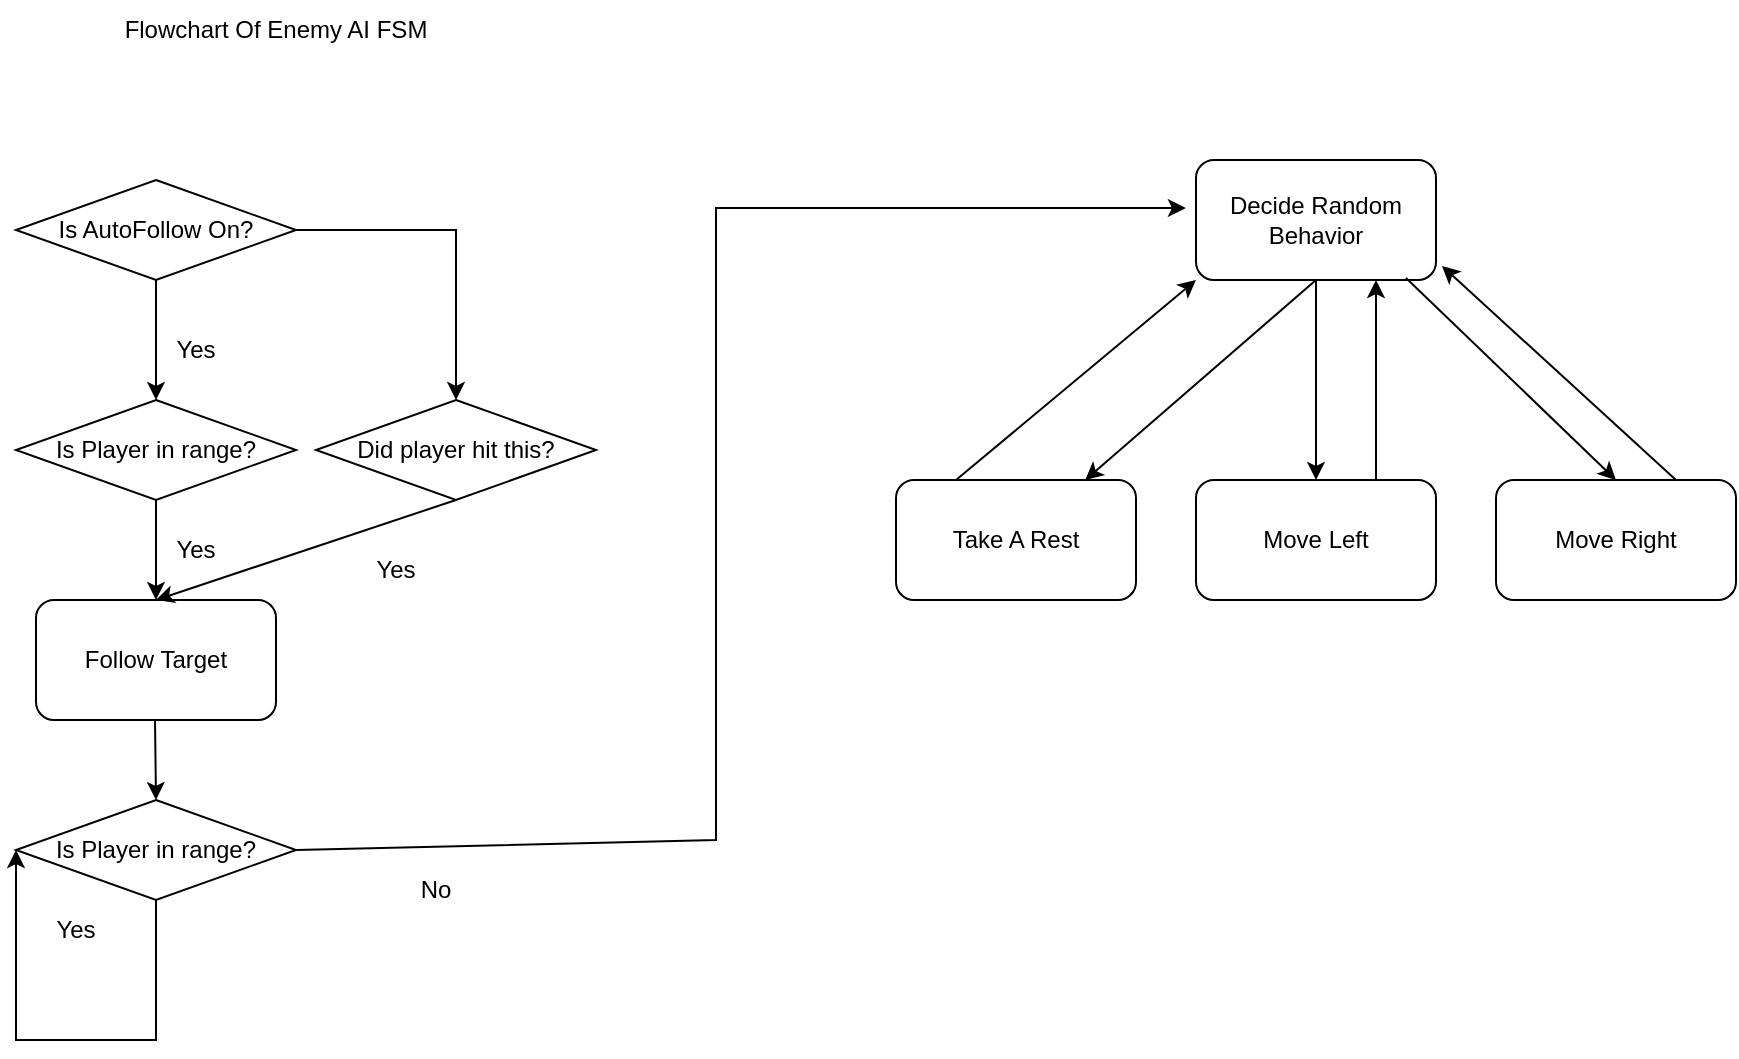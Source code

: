 <mxfile version="16.6.4" type="device"><diagram id="C5RBs43oDa-KdzZeNtuy" name="Page-1"><mxGraphModel dx="1422" dy="794" grid="1" gridSize="10" guides="1" tooltips="1" connect="1" arrows="1" fold="1" page="1" pageScale="1" pageWidth="827" pageHeight="1169" math="0" shadow="0"><root><mxCell id="WIyWlLk6GJQsqaUBKTNV-0"/><mxCell id="WIyWlLk6GJQsqaUBKTNV-1" parent="WIyWlLk6GJQsqaUBKTNV-0"/><mxCell id="P7TJK42JSpdQYKkmk7hn-0" value="Take A Rest" style="rounded=1;whiteSpace=wrap;html=1;" vertex="1" parent="WIyWlLk6GJQsqaUBKTNV-1"><mxGeometry x="450" y="240" width="120" height="60" as="geometry"/></mxCell><mxCell id="P7TJK42JSpdQYKkmk7hn-1" value="Flowchart Of Enemy AI FSM" style="text;html=1;strokeColor=none;fillColor=none;align=center;verticalAlign=middle;whiteSpace=wrap;rounded=0;" vertex="1" parent="WIyWlLk6GJQsqaUBKTNV-1"><mxGeometry x="10" width="260" height="30" as="geometry"/></mxCell><mxCell id="P7TJK42JSpdQYKkmk7hn-3" value="Follow Target" style="rounded=1;whiteSpace=wrap;html=1;" vertex="1" parent="WIyWlLk6GJQsqaUBKTNV-1"><mxGeometry x="20" y="300" width="120" height="60" as="geometry"/></mxCell><mxCell id="P7TJK42JSpdQYKkmk7hn-4" value="Move Right" style="rounded=1;whiteSpace=wrap;html=1;" vertex="1" parent="WIyWlLk6GJQsqaUBKTNV-1"><mxGeometry x="750" y="240" width="120" height="60" as="geometry"/></mxCell><mxCell id="P7TJK42JSpdQYKkmk7hn-5" value="Move Left" style="rounded=1;whiteSpace=wrap;html=1;" vertex="1" parent="WIyWlLk6GJQsqaUBKTNV-1"><mxGeometry x="600" y="240" width="120" height="60" as="geometry"/></mxCell><mxCell id="P7TJK42JSpdQYKkmk7hn-6" value="Decide Random Behavior" style="rounded=1;whiteSpace=wrap;html=1;" vertex="1" parent="WIyWlLk6GJQsqaUBKTNV-1"><mxGeometry x="600" y="80" width="120" height="60" as="geometry"/></mxCell><mxCell id="P7TJK42JSpdQYKkmk7hn-7" value="" style="endArrow=classic;html=1;rounded=0;exitX=0.5;exitY=1;exitDx=0;exitDy=0;" edge="1" parent="WIyWlLk6GJQsqaUBKTNV-1" source="P7TJK42JSpdQYKkmk7hn-6" target="P7TJK42JSpdQYKkmk7hn-0"><mxGeometry width="50" height="50" relative="1" as="geometry"><mxPoint x="960" y="270" as="sourcePoint"/><mxPoint x="1010" y="220" as="targetPoint"/></mxGeometry></mxCell><mxCell id="P7TJK42JSpdQYKkmk7hn-8" value="" style="endArrow=classic;html=1;rounded=0;exitX=0.5;exitY=1;exitDx=0;exitDy=0;entryX=0.5;entryY=0;entryDx=0;entryDy=0;" edge="1" parent="WIyWlLk6GJQsqaUBKTNV-1" source="P7TJK42JSpdQYKkmk7hn-6" target="P7TJK42JSpdQYKkmk7hn-5"><mxGeometry width="50" height="50" relative="1" as="geometry"><mxPoint x="670" y="150" as="sourcePoint"/><mxPoint x="554.615" y="250" as="targetPoint"/></mxGeometry></mxCell><mxCell id="P7TJK42JSpdQYKkmk7hn-9" value="" style="endArrow=classic;html=1;rounded=0;entryX=0.5;entryY=0;entryDx=0;entryDy=0;exitX=0.875;exitY=0.983;exitDx=0;exitDy=0;exitPerimeter=0;" edge="1" parent="WIyWlLk6GJQsqaUBKTNV-1" source="P7TJK42JSpdQYKkmk7hn-6" target="P7TJK42JSpdQYKkmk7hn-4"><mxGeometry width="50" height="50" relative="1" as="geometry"><mxPoint x="660" y="140" as="sourcePoint"/><mxPoint x="670" y="250" as="targetPoint"/></mxGeometry></mxCell><mxCell id="P7TJK42JSpdQYKkmk7hn-13" value="Is Player in range?" style="rhombus;whiteSpace=wrap;html=1;" vertex="1" parent="WIyWlLk6GJQsqaUBKTNV-1"><mxGeometry x="10" y="200" width="140" height="50" as="geometry"/></mxCell><mxCell id="P7TJK42JSpdQYKkmk7hn-14" value="Is AutoFollow On?" style="rhombus;whiteSpace=wrap;html=1;" vertex="1" parent="WIyWlLk6GJQsqaUBKTNV-1"><mxGeometry x="10" y="90" width="140" height="50" as="geometry"/></mxCell><mxCell id="P7TJK42JSpdQYKkmk7hn-15" value="" style="endArrow=classic;html=1;rounded=0;exitX=0.5;exitY=1;exitDx=0;exitDy=0;entryX=0.5;entryY=0;entryDx=0;entryDy=0;" edge="1" parent="WIyWlLk6GJQsqaUBKTNV-1" source="P7TJK42JSpdQYKkmk7hn-14" target="P7TJK42JSpdQYKkmk7hn-13"><mxGeometry width="50" height="50" relative="1" as="geometry"><mxPoint x="620" y="190" as="sourcePoint"/><mxPoint x="670" y="140" as="targetPoint"/></mxGeometry></mxCell><mxCell id="P7TJK42JSpdQYKkmk7hn-16" value="" style="endArrow=classic;html=1;rounded=0;exitX=0.5;exitY=1;exitDx=0;exitDy=0;entryX=0.5;entryY=0;entryDx=0;entryDy=0;" edge="1" parent="WIyWlLk6GJQsqaUBKTNV-1" source="P7TJK42JSpdQYKkmk7hn-13" target="P7TJK42JSpdQYKkmk7hn-3"><mxGeometry width="50" height="50" relative="1" as="geometry"><mxPoint x="620" y="190" as="sourcePoint"/><mxPoint x="670" y="140" as="targetPoint"/></mxGeometry></mxCell><mxCell id="P7TJK42JSpdQYKkmk7hn-17" value="" style="endArrow=classic;html=1;rounded=0;exitX=1;exitY=0.5;exitDx=0;exitDy=0;entryX=0.5;entryY=0;entryDx=0;entryDy=0;" edge="1" parent="WIyWlLk6GJQsqaUBKTNV-1" source="P7TJK42JSpdQYKkmk7hn-14" target="P7TJK42JSpdQYKkmk7hn-18"><mxGeometry width="50" height="50" relative="1" as="geometry"><mxPoint x="620" y="190" as="sourcePoint"/><mxPoint x="220" y="170" as="targetPoint"/><Array as="points"><mxPoint x="230" y="115"/></Array></mxGeometry></mxCell><mxCell id="P7TJK42JSpdQYKkmk7hn-18" value="Did player hit this?" style="rhombus;whiteSpace=wrap;html=1;" vertex="1" parent="WIyWlLk6GJQsqaUBKTNV-1"><mxGeometry x="160" y="200" width="140" height="50" as="geometry"/></mxCell><mxCell id="P7TJK42JSpdQYKkmk7hn-19" value="" style="endArrow=classic;html=1;rounded=0;exitX=0.5;exitY=1;exitDx=0;exitDy=0;entryX=0.5;entryY=0;entryDx=0;entryDy=0;" edge="1" parent="WIyWlLk6GJQsqaUBKTNV-1" source="P7TJK42JSpdQYKkmk7hn-18" target="P7TJK42JSpdQYKkmk7hn-3"><mxGeometry width="50" height="50" relative="1" as="geometry"><mxPoint x="620" y="190" as="sourcePoint"/><mxPoint x="670" y="140" as="targetPoint"/></mxGeometry></mxCell><mxCell id="P7TJK42JSpdQYKkmk7hn-20" value="Yes" style="text;html=1;strokeColor=none;fillColor=none;align=center;verticalAlign=middle;whiteSpace=wrap;rounded=0;" vertex="1" parent="WIyWlLk6GJQsqaUBKTNV-1"><mxGeometry x="70" y="160" width="60" height="30" as="geometry"/></mxCell><mxCell id="P7TJK42JSpdQYKkmk7hn-21" value="Yes" style="text;html=1;strokeColor=none;fillColor=none;align=center;verticalAlign=middle;whiteSpace=wrap;rounded=0;" vertex="1" parent="WIyWlLk6GJQsqaUBKTNV-1"><mxGeometry x="70" y="260" width="60" height="30" as="geometry"/></mxCell><mxCell id="P7TJK42JSpdQYKkmk7hn-22" value="Yes" style="text;html=1;strokeColor=none;fillColor=none;align=center;verticalAlign=middle;whiteSpace=wrap;rounded=0;" vertex="1" parent="WIyWlLk6GJQsqaUBKTNV-1"><mxGeometry x="170" y="270" width="60" height="30" as="geometry"/></mxCell><mxCell id="P7TJK42JSpdQYKkmk7hn-23" value="Is Player in range?" style="rhombus;whiteSpace=wrap;html=1;" vertex="1" parent="WIyWlLk6GJQsqaUBKTNV-1"><mxGeometry x="10" y="400" width="140" height="50" as="geometry"/></mxCell><mxCell id="P7TJK42JSpdQYKkmk7hn-24" value="" style="endArrow=classic;html=1;rounded=0;exitX=0.5;exitY=1;exitDx=0;exitDy=0;" edge="1" parent="WIyWlLk6GJQsqaUBKTNV-1"><mxGeometry width="50" height="50" relative="1" as="geometry"><mxPoint x="79.5" y="360" as="sourcePoint"/><mxPoint x="80" y="400" as="targetPoint"/></mxGeometry></mxCell><mxCell id="P7TJK42JSpdQYKkmk7hn-25" value="No" style="text;html=1;strokeColor=none;fillColor=none;align=center;verticalAlign=middle;whiteSpace=wrap;rounded=0;" vertex="1" parent="WIyWlLk6GJQsqaUBKTNV-1"><mxGeometry x="190" y="430" width="60" height="30" as="geometry"/></mxCell><mxCell id="P7TJK42JSpdQYKkmk7hn-28" value="" style="endArrow=classic;html=1;rounded=0;exitX=1;exitY=0.5;exitDx=0;exitDy=0;entryX=-0.042;entryY=0.4;entryDx=0;entryDy=0;entryPerimeter=0;" edge="1" parent="WIyWlLk6GJQsqaUBKTNV-1" source="P7TJK42JSpdQYKkmk7hn-23" target="P7TJK42JSpdQYKkmk7hn-6"><mxGeometry width="50" height="50" relative="1" as="geometry"><mxPoint x="620" y="190" as="sourcePoint"/><mxPoint x="670" y="140" as="targetPoint"/><Array as="points"><mxPoint x="360" y="420"/><mxPoint x="360" y="104"/></Array></mxGeometry></mxCell><mxCell id="P7TJK42JSpdQYKkmk7hn-29" value="Yes" style="text;html=1;strokeColor=none;fillColor=none;align=center;verticalAlign=middle;whiteSpace=wrap;rounded=0;" vertex="1" parent="WIyWlLk6GJQsqaUBKTNV-1"><mxGeometry x="10" y="450" width="60" height="30" as="geometry"/></mxCell><mxCell id="P7TJK42JSpdQYKkmk7hn-30" value="" style="endArrow=classic;html=1;rounded=0;exitX=0.5;exitY=1;exitDx=0;exitDy=0;entryX=0;entryY=0.5;entryDx=0;entryDy=0;" edge="1" parent="WIyWlLk6GJQsqaUBKTNV-1" source="P7TJK42JSpdQYKkmk7hn-23" target="P7TJK42JSpdQYKkmk7hn-23"><mxGeometry width="50" height="50" relative="1" as="geometry"><mxPoint x="620" y="190" as="sourcePoint"/><mxPoint y="520" as="targetPoint"/><Array as="points"><mxPoint x="80" y="520"/><mxPoint x="10" y="520"/></Array></mxGeometry></mxCell><mxCell id="P7TJK42JSpdQYKkmk7hn-31" value="" style="endArrow=classic;html=1;rounded=0;exitX=0.25;exitY=0;exitDx=0;exitDy=0;entryX=0;entryY=1;entryDx=0;entryDy=0;" edge="1" parent="WIyWlLk6GJQsqaUBKTNV-1" source="P7TJK42JSpdQYKkmk7hn-0" target="P7TJK42JSpdQYKkmk7hn-6"><mxGeometry width="50" height="50" relative="1" as="geometry"><mxPoint x="620" y="190" as="sourcePoint"/><mxPoint x="670" y="140" as="targetPoint"/></mxGeometry></mxCell><mxCell id="P7TJK42JSpdQYKkmk7hn-32" value="" style="endArrow=classic;html=1;rounded=0;exitX=0.75;exitY=0;exitDx=0;exitDy=0;entryX=0.75;entryY=1;entryDx=0;entryDy=0;" edge="1" parent="WIyWlLk6GJQsqaUBKTNV-1" source="P7TJK42JSpdQYKkmk7hn-5" target="P7TJK42JSpdQYKkmk7hn-6"><mxGeometry width="50" height="50" relative="1" as="geometry"><mxPoint x="620" y="190" as="sourcePoint"/><mxPoint x="670" y="140" as="targetPoint"/></mxGeometry></mxCell><mxCell id="P7TJK42JSpdQYKkmk7hn-33" value="" style="endArrow=classic;html=1;rounded=0;exitX=0.75;exitY=0;exitDx=0;exitDy=0;entryX=1.025;entryY=0.883;entryDx=0;entryDy=0;entryPerimeter=0;" edge="1" parent="WIyWlLk6GJQsqaUBKTNV-1" source="P7TJK42JSpdQYKkmk7hn-4" target="P7TJK42JSpdQYKkmk7hn-6"><mxGeometry width="50" height="50" relative="1" as="geometry"><mxPoint x="620" y="190" as="sourcePoint"/><mxPoint x="670" y="140" as="targetPoint"/></mxGeometry></mxCell></root></mxGraphModel></diagram></mxfile>